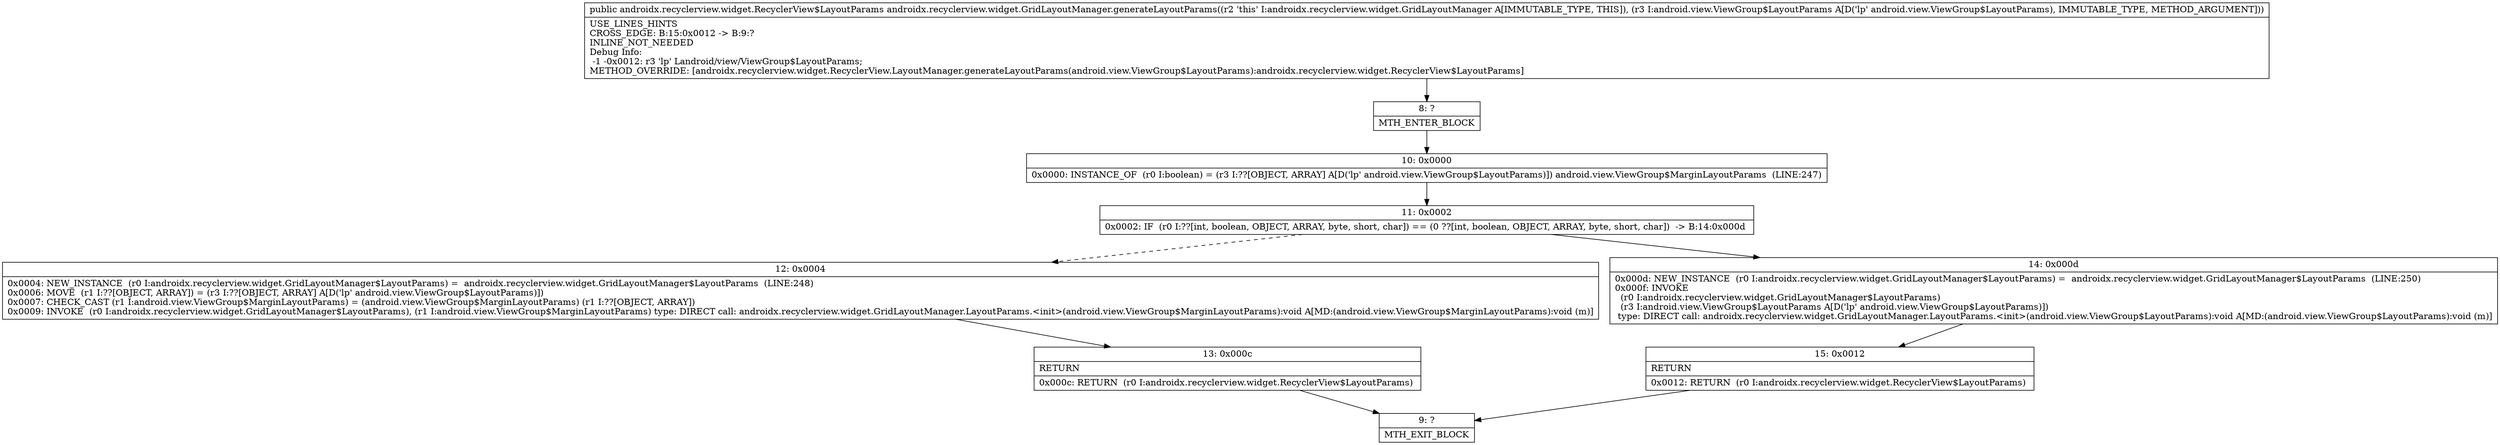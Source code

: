 digraph "CFG forandroidx.recyclerview.widget.GridLayoutManager.generateLayoutParams(Landroid\/view\/ViewGroup$LayoutParams;)Landroidx\/recyclerview\/widget\/RecyclerView$LayoutParams;" {
Node_8 [shape=record,label="{8\:\ ?|MTH_ENTER_BLOCK\l}"];
Node_10 [shape=record,label="{10\:\ 0x0000|0x0000: INSTANCE_OF  (r0 I:boolean) = (r3 I:??[OBJECT, ARRAY] A[D('lp' android.view.ViewGroup$LayoutParams)]) android.view.ViewGroup$MarginLayoutParams  (LINE:247)\l}"];
Node_11 [shape=record,label="{11\:\ 0x0002|0x0002: IF  (r0 I:??[int, boolean, OBJECT, ARRAY, byte, short, char]) == (0 ??[int, boolean, OBJECT, ARRAY, byte, short, char])  \-\> B:14:0x000d \l}"];
Node_12 [shape=record,label="{12\:\ 0x0004|0x0004: NEW_INSTANCE  (r0 I:androidx.recyclerview.widget.GridLayoutManager$LayoutParams) =  androidx.recyclerview.widget.GridLayoutManager$LayoutParams  (LINE:248)\l0x0006: MOVE  (r1 I:??[OBJECT, ARRAY]) = (r3 I:??[OBJECT, ARRAY] A[D('lp' android.view.ViewGroup$LayoutParams)]) \l0x0007: CHECK_CAST (r1 I:android.view.ViewGroup$MarginLayoutParams) = (android.view.ViewGroup$MarginLayoutParams) (r1 I:??[OBJECT, ARRAY]) \l0x0009: INVOKE  (r0 I:androidx.recyclerview.widget.GridLayoutManager$LayoutParams), (r1 I:android.view.ViewGroup$MarginLayoutParams) type: DIRECT call: androidx.recyclerview.widget.GridLayoutManager.LayoutParams.\<init\>(android.view.ViewGroup$MarginLayoutParams):void A[MD:(android.view.ViewGroup$MarginLayoutParams):void (m)]\l}"];
Node_13 [shape=record,label="{13\:\ 0x000c|RETURN\l|0x000c: RETURN  (r0 I:androidx.recyclerview.widget.RecyclerView$LayoutParams) \l}"];
Node_9 [shape=record,label="{9\:\ ?|MTH_EXIT_BLOCK\l}"];
Node_14 [shape=record,label="{14\:\ 0x000d|0x000d: NEW_INSTANCE  (r0 I:androidx.recyclerview.widget.GridLayoutManager$LayoutParams) =  androidx.recyclerview.widget.GridLayoutManager$LayoutParams  (LINE:250)\l0x000f: INVOKE  \l  (r0 I:androidx.recyclerview.widget.GridLayoutManager$LayoutParams)\l  (r3 I:android.view.ViewGroup$LayoutParams A[D('lp' android.view.ViewGroup$LayoutParams)])\l type: DIRECT call: androidx.recyclerview.widget.GridLayoutManager.LayoutParams.\<init\>(android.view.ViewGroup$LayoutParams):void A[MD:(android.view.ViewGroup$LayoutParams):void (m)]\l}"];
Node_15 [shape=record,label="{15\:\ 0x0012|RETURN\l|0x0012: RETURN  (r0 I:androidx.recyclerview.widget.RecyclerView$LayoutParams) \l}"];
MethodNode[shape=record,label="{public androidx.recyclerview.widget.RecyclerView$LayoutParams androidx.recyclerview.widget.GridLayoutManager.generateLayoutParams((r2 'this' I:androidx.recyclerview.widget.GridLayoutManager A[IMMUTABLE_TYPE, THIS]), (r3 I:android.view.ViewGroup$LayoutParams A[D('lp' android.view.ViewGroup$LayoutParams), IMMUTABLE_TYPE, METHOD_ARGUMENT]))  | USE_LINES_HINTS\lCROSS_EDGE: B:15:0x0012 \-\> B:9:?\lINLINE_NOT_NEEDED\lDebug Info:\l  \-1 \-0x0012: r3 'lp' Landroid\/view\/ViewGroup$LayoutParams;\lMETHOD_OVERRIDE: [androidx.recyclerview.widget.RecyclerView.LayoutManager.generateLayoutParams(android.view.ViewGroup$LayoutParams):androidx.recyclerview.widget.RecyclerView$LayoutParams]\l}"];
MethodNode -> Node_8;Node_8 -> Node_10;
Node_10 -> Node_11;
Node_11 -> Node_12[style=dashed];
Node_11 -> Node_14;
Node_12 -> Node_13;
Node_13 -> Node_9;
Node_14 -> Node_15;
Node_15 -> Node_9;
}

